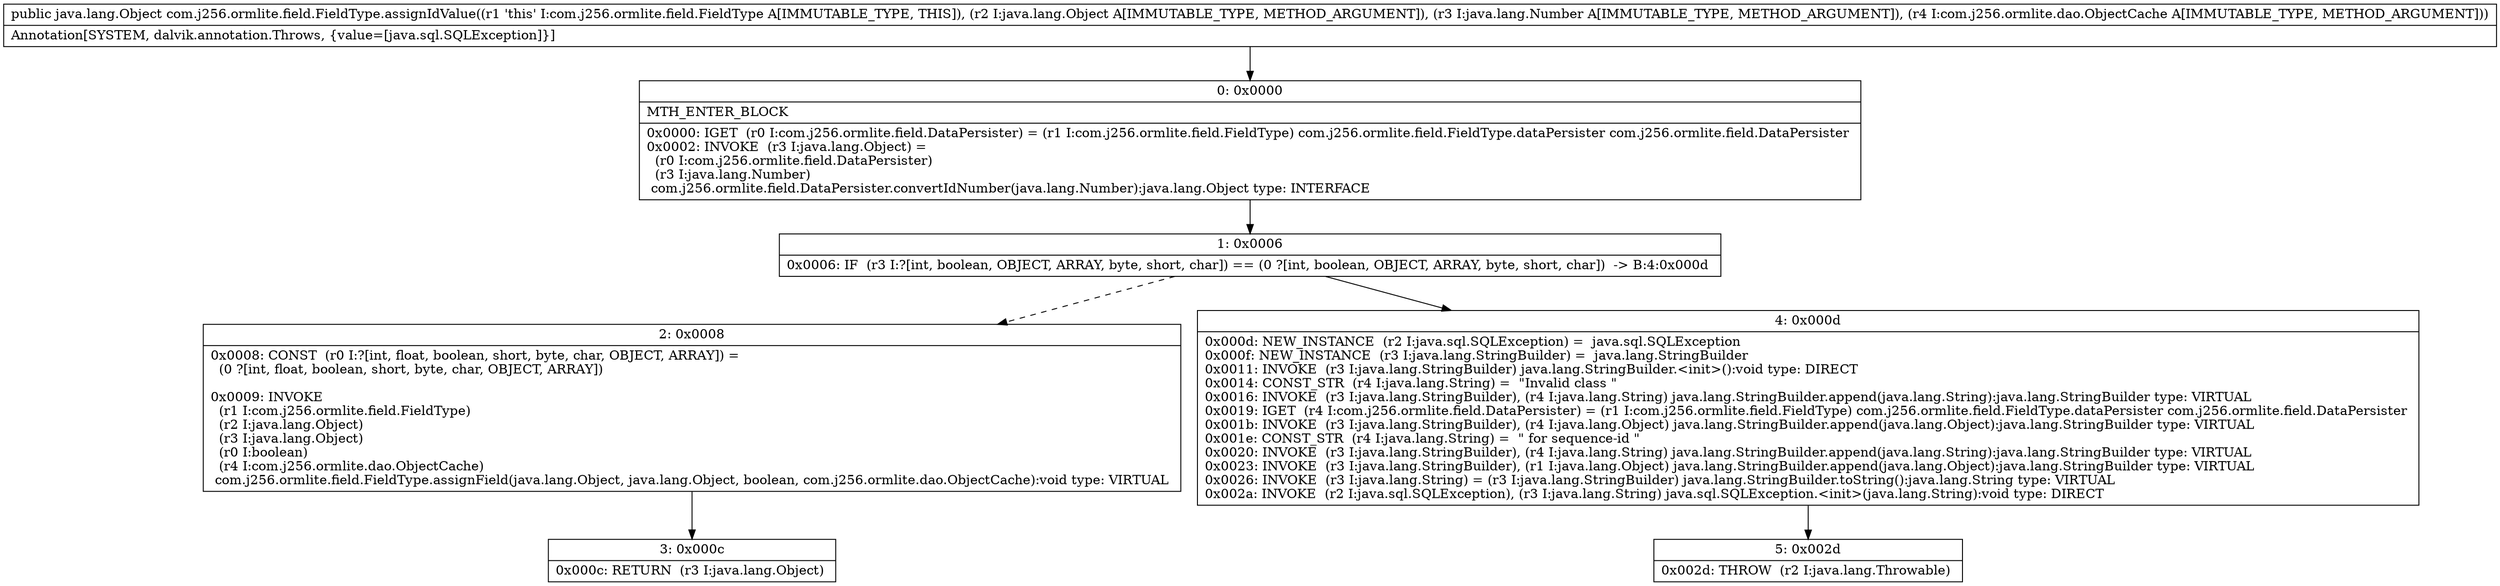 digraph "CFG forcom.j256.ormlite.field.FieldType.assignIdValue(Ljava\/lang\/Object;Ljava\/lang\/Number;Lcom\/j256\/ormlite\/dao\/ObjectCache;)Ljava\/lang\/Object;" {
Node_0 [shape=record,label="{0\:\ 0x0000|MTH_ENTER_BLOCK\l|0x0000: IGET  (r0 I:com.j256.ormlite.field.DataPersister) = (r1 I:com.j256.ormlite.field.FieldType) com.j256.ormlite.field.FieldType.dataPersister com.j256.ormlite.field.DataPersister \l0x0002: INVOKE  (r3 I:java.lang.Object) = \l  (r0 I:com.j256.ormlite.field.DataPersister)\l  (r3 I:java.lang.Number)\l com.j256.ormlite.field.DataPersister.convertIdNumber(java.lang.Number):java.lang.Object type: INTERFACE \l}"];
Node_1 [shape=record,label="{1\:\ 0x0006|0x0006: IF  (r3 I:?[int, boolean, OBJECT, ARRAY, byte, short, char]) == (0 ?[int, boolean, OBJECT, ARRAY, byte, short, char])  \-\> B:4:0x000d \l}"];
Node_2 [shape=record,label="{2\:\ 0x0008|0x0008: CONST  (r0 I:?[int, float, boolean, short, byte, char, OBJECT, ARRAY]) = \l  (0 ?[int, float, boolean, short, byte, char, OBJECT, ARRAY])\l \l0x0009: INVOKE  \l  (r1 I:com.j256.ormlite.field.FieldType)\l  (r2 I:java.lang.Object)\l  (r3 I:java.lang.Object)\l  (r0 I:boolean)\l  (r4 I:com.j256.ormlite.dao.ObjectCache)\l com.j256.ormlite.field.FieldType.assignField(java.lang.Object, java.lang.Object, boolean, com.j256.ormlite.dao.ObjectCache):void type: VIRTUAL \l}"];
Node_3 [shape=record,label="{3\:\ 0x000c|0x000c: RETURN  (r3 I:java.lang.Object) \l}"];
Node_4 [shape=record,label="{4\:\ 0x000d|0x000d: NEW_INSTANCE  (r2 I:java.sql.SQLException) =  java.sql.SQLException \l0x000f: NEW_INSTANCE  (r3 I:java.lang.StringBuilder) =  java.lang.StringBuilder \l0x0011: INVOKE  (r3 I:java.lang.StringBuilder) java.lang.StringBuilder.\<init\>():void type: DIRECT \l0x0014: CONST_STR  (r4 I:java.lang.String) =  \"Invalid class \" \l0x0016: INVOKE  (r3 I:java.lang.StringBuilder), (r4 I:java.lang.String) java.lang.StringBuilder.append(java.lang.String):java.lang.StringBuilder type: VIRTUAL \l0x0019: IGET  (r4 I:com.j256.ormlite.field.DataPersister) = (r1 I:com.j256.ormlite.field.FieldType) com.j256.ormlite.field.FieldType.dataPersister com.j256.ormlite.field.DataPersister \l0x001b: INVOKE  (r3 I:java.lang.StringBuilder), (r4 I:java.lang.Object) java.lang.StringBuilder.append(java.lang.Object):java.lang.StringBuilder type: VIRTUAL \l0x001e: CONST_STR  (r4 I:java.lang.String) =  \" for sequence\-id \" \l0x0020: INVOKE  (r3 I:java.lang.StringBuilder), (r4 I:java.lang.String) java.lang.StringBuilder.append(java.lang.String):java.lang.StringBuilder type: VIRTUAL \l0x0023: INVOKE  (r3 I:java.lang.StringBuilder), (r1 I:java.lang.Object) java.lang.StringBuilder.append(java.lang.Object):java.lang.StringBuilder type: VIRTUAL \l0x0026: INVOKE  (r3 I:java.lang.String) = (r3 I:java.lang.StringBuilder) java.lang.StringBuilder.toString():java.lang.String type: VIRTUAL \l0x002a: INVOKE  (r2 I:java.sql.SQLException), (r3 I:java.lang.String) java.sql.SQLException.\<init\>(java.lang.String):void type: DIRECT \l}"];
Node_5 [shape=record,label="{5\:\ 0x002d|0x002d: THROW  (r2 I:java.lang.Throwable) \l}"];
MethodNode[shape=record,label="{public java.lang.Object com.j256.ormlite.field.FieldType.assignIdValue((r1 'this' I:com.j256.ormlite.field.FieldType A[IMMUTABLE_TYPE, THIS]), (r2 I:java.lang.Object A[IMMUTABLE_TYPE, METHOD_ARGUMENT]), (r3 I:java.lang.Number A[IMMUTABLE_TYPE, METHOD_ARGUMENT]), (r4 I:com.j256.ormlite.dao.ObjectCache A[IMMUTABLE_TYPE, METHOD_ARGUMENT]))  | Annotation[SYSTEM, dalvik.annotation.Throws, \{value=[java.sql.SQLException]\}]\l}"];
MethodNode -> Node_0;
Node_0 -> Node_1;
Node_1 -> Node_2[style=dashed];
Node_1 -> Node_4;
Node_2 -> Node_3;
Node_4 -> Node_5;
}

